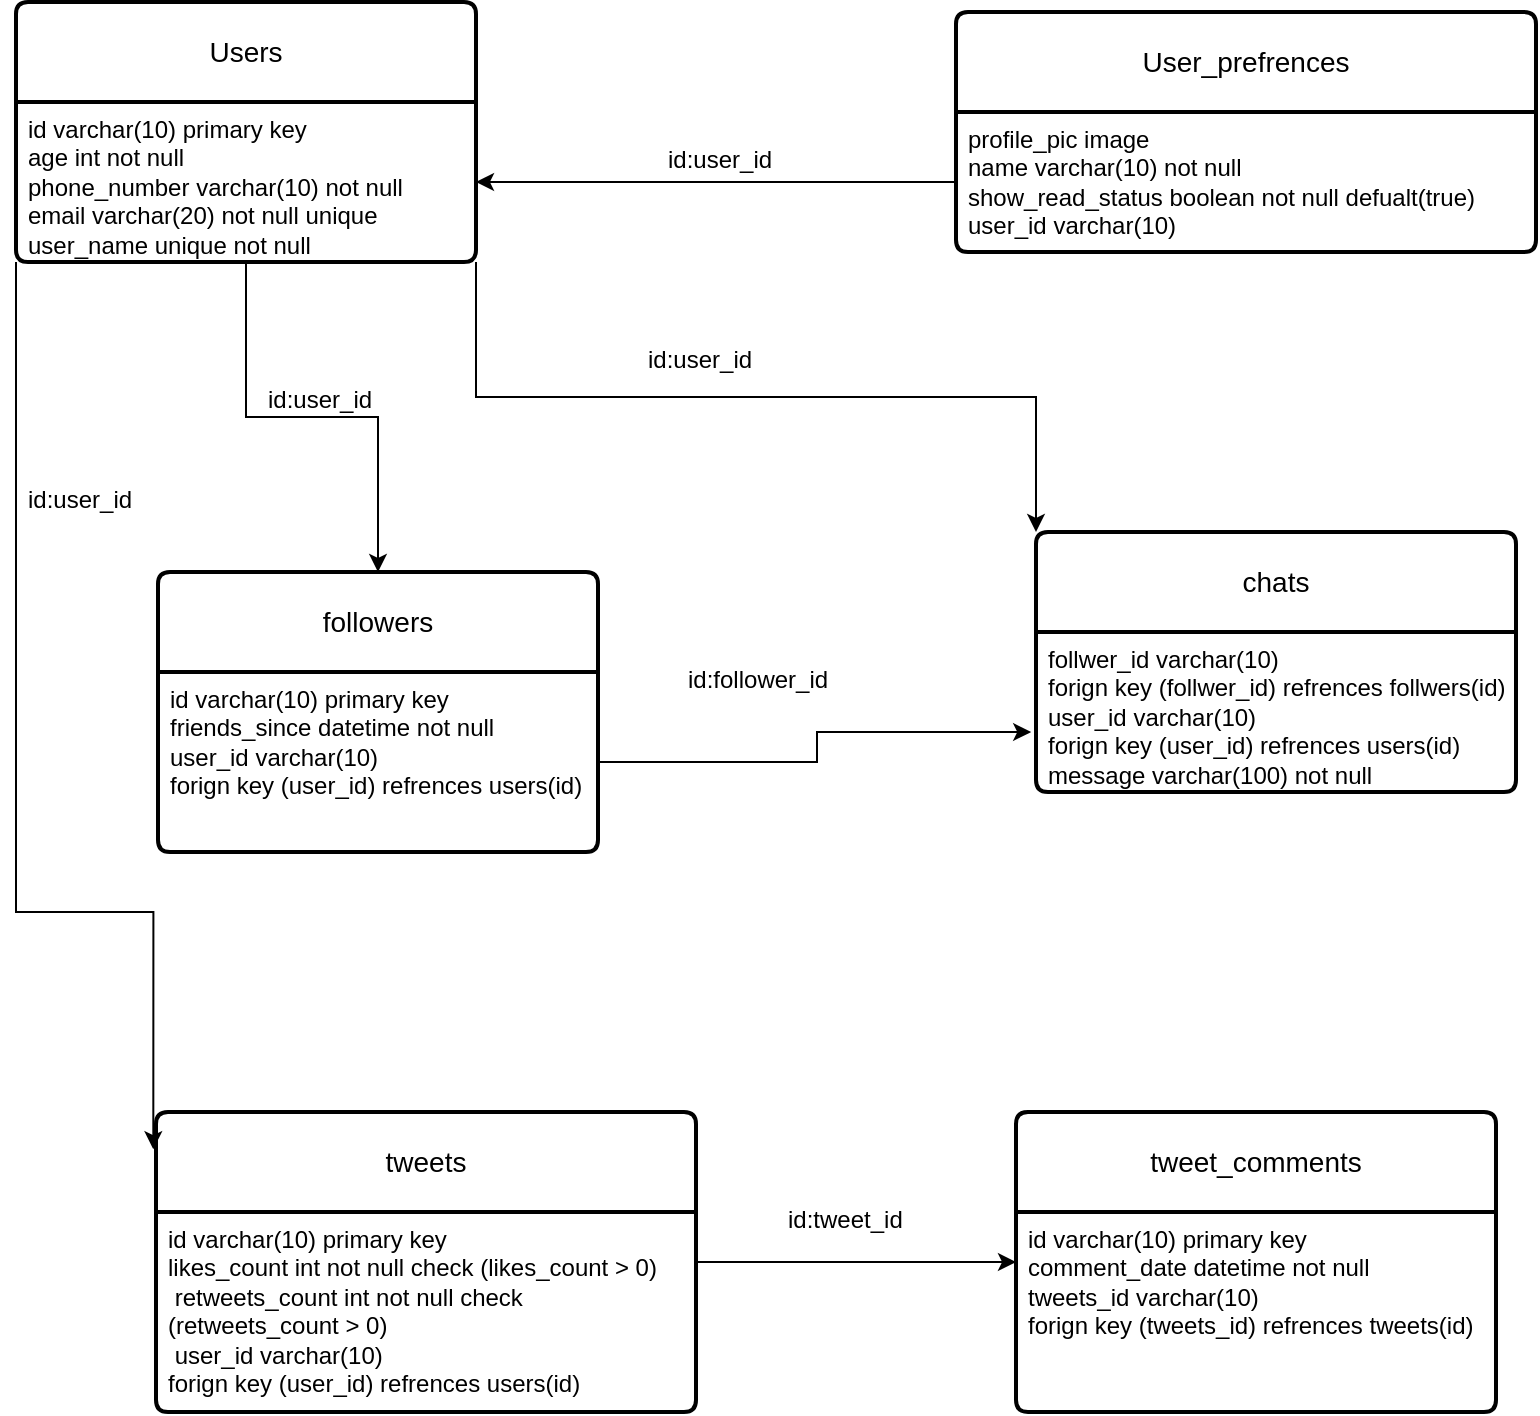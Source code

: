 <mxfile version="26.1.1">
  <diagram name="Page-1" id="5sKYIhL3RmwZ1YFvMS--">
    <mxGraphModel dx="1969" dy="935" grid="1" gridSize="10" guides="1" tooltips="1" connect="1" arrows="1" fold="1" page="1" pageScale="1" pageWidth="850" pageHeight="1100" math="0" shadow="0">
      <root>
        <mxCell id="0" />
        <mxCell id="1" parent="0" />
        <mxCell id="R1s8RJMTlrpI-1WShA8P-1" value="Users" style="swimlane;childLayout=stackLayout;horizontal=1;startSize=50;horizontalStack=0;rounded=1;fontSize=14;fontStyle=0;strokeWidth=2;resizeParent=0;resizeLast=1;shadow=0;dashed=0;align=center;arcSize=4;whiteSpace=wrap;html=1;" vertex="1" parent="1">
          <mxGeometry x="30" y="65" width="230" height="130" as="geometry" />
        </mxCell>
        <mxCell id="R1s8RJMTlrpI-1WShA8P-2" value="id varchar(10) primary key&lt;br&gt;age int not null&lt;br&gt;phone_number varchar(10) not null&lt;br&gt;email varchar(20) not null unique&lt;br&gt;user_name unique not null" style="align=left;strokeColor=none;fillColor=none;spacingLeft=4;spacingRight=4;fontSize=12;verticalAlign=top;resizable=0;rotatable=0;part=1;html=1;whiteSpace=wrap;" vertex="1" parent="R1s8RJMTlrpI-1WShA8P-1">
          <mxGeometry y="50" width="230" height="80" as="geometry" />
        </mxCell>
        <mxCell id="R1s8RJMTlrpI-1WShA8P-3" value="User_prefrences" style="swimlane;childLayout=stackLayout;horizontal=1;startSize=50;horizontalStack=0;rounded=1;fontSize=14;fontStyle=0;strokeWidth=2;resizeParent=0;resizeLast=1;shadow=0;dashed=0;align=center;arcSize=4;whiteSpace=wrap;html=1;" vertex="1" parent="1">
          <mxGeometry x="500" y="70" width="290" height="120" as="geometry" />
        </mxCell>
        <mxCell id="R1s8RJMTlrpI-1WShA8P-4" value="profile_pic image&lt;br&gt;name varchar(10) not null&lt;br&gt;show_read_status boolean not null defualt(true)&lt;br&gt;user_id varchar(10)&lt;div&gt;&lt;br&gt;&lt;/div&gt;" style="align=left;strokeColor=none;fillColor=none;spacingLeft=4;spacingRight=4;fontSize=12;verticalAlign=top;resizable=0;rotatable=0;part=1;html=1;whiteSpace=wrap;" vertex="1" parent="R1s8RJMTlrpI-1WShA8P-3">
          <mxGeometry y="50" width="290" height="70" as="geometry" />
        </mxCell>
        <mxCell id="R1s8RJMTlrpI-1WShA8P-8" value="followers" style="swimlane;childLayout=stackLayout;horizontal=1;startSize=50;horizontalStack=0;rounded=1;fontSize=14;fontStyle=0;strokeWidth=2;resizeParent=0;resizeLast=1;shadow=0;dashed=0;align=center;arcSize=4;whiteSpace=wrap;html=1;" vertex="1" parent="1">
          <mxGeometry x="101" y="350" width="220" height="140" as="geometry" />
        </mxCell>
        <mxCell id="R1s8RJMTlrpI-1WShA8P-9" value="id varchar(10) primary key&lt;br&gt;friends_since datetime not null&lt;br&gt;user_id varchar(10)&lt;br&gt;forign key (user_id) refrences users(id)" style="align=left;strokeColor=none;fillColor=none;spacingLeft=4;spacingRight=4;fontSize=12;verticalAlign=top;resizable=0;rotatable=0;part=1;html=1;whiteSpace=wrap;" vertex="1" parent="R1s8RJMTlrpI-1WShA8P-8">
          <mxGeometry y="50" width="220" height="90" as="geometry" />
        </mxCell>
        <mxCell id="R1s8RJMTlrpI-1WShA8P-10" value="chats" style="swimlane;childLayout=stackLayout;horizontal=1;startSize=50;horizontalStack=0;rounded=1;fontSize=14;fontStyle=0;strokeWidth=2;resizeParent=0;resizeLast=1;shadow=0;dashed=0;align=center;arcSize=4;whiteSpace=wrap;html=1;" vertex="1" parent="1">
          <mxGeometry x="540" y="330" width="240" height="130" as="geometry" />
        </mxCell>
        <mxCell id="R1s8RJMTlrpI-1WShA8P-11" value="follwer_id varchar(10)&lt;br&gt;forign key (follwer_id) refrences follwers(id) user_id varchar(10)&lt;br&gt;&lt;div&gt;forign key (user_id) refrences users(id)&lt;/div&gt;&lt;div&gt;message varchar(100) not null&lt;/div&gt;&lt;div&gt;&lt;br&gt;&lt;/div&gt;" style="align=left;strokeColor=none;fillColor=none;spacingLeft=4;spacingRight=4;fontSize=12;verticalAlign=top;resizable=0;rotatable=0;part=1;html=1;whiteSpace=wrap;" vertex="1" parent="R1s8RJMTlrpI-1WShA8P-10">
          <mxGeometry y="50" width="240" height="80" as="geometry" />
        </mxCell>
        <mxCell id="R1s8RJMTlrpI-1WShA8P-12" value="tweets" style="swimlane;childLayout=stackLayout;horizontal=1;startSize=50;horizontalStack=0;rounded=1;fontSize=14;fontStyle=0;strokeWidth=2;resizeParent=0;resizeLast=1;shadow=0;dashed=0;align=center;arcSize=4;whiteSpace=wrap;html=1;" vertex="1" parent="1">
          <mxGeometry x="100" y="620" width="270" height="150" as="geometry" />
        </mxCell>
        <mxCell id="R1s8RJMTlrpI-1WShA8P-13" value="id varchar(10) primary key&lt;br&gt;likes_count int not null check (likes_count &amp;gt; 0)&lt;br&gt;&amp;nbsp;retweets_count int not null check (retweets_count &amp;gt; 0)&lt;br&gt;&amp;nbsp;user_id varchar(10)&lt;br&gt;forign key (user_id) refrences users(id)" style="align=left;strokeColor=none;fillColor=none;spacingLeft=4;spacingRight=4;fontSize=12;verticalAlign=top;resizable=0;rotatable=0;part=1;html=1;whiteSpace=wrap;" vertex="1" parent="R1s8RJMTlrpI-1WShA8P-12">
          <mxGeometry y="50" width="270" height="100" as="geometry" />
        </mxCell>
        <mxCell id="R1s8RJMTlrpI-1WShA8P-14" value="tweet_comments" style="swimlane;childLayout=stackLayout;horizontal=1;startSize=50;horizontalStack=0;rounded=1;fontSize=14;fontStyle=0;strokeWidth=2;resizeParent=0;resizeLast=1;shadow=0;dashed=0;align=center;arcSize=4;whiteSpace=wrap;html=1;" vertex="1" parent="1">
          <mxGeometry x="530" y="620" width="240" height="150" as="geometry" />
        </mxCell>
        <mxCell id="R1s8RJMTlrpI-1WShA8P-15" value="id varchar(10) primary key&lt;br&gt;comment_date datetime not null&lt;br&gt;tweets_id varchar(10)&lt;br&gt;forign key (tweets_id) refrences tweets(id)&lt;br&gt;&lt;br&gt;&lt;div&gt;&lt;br&gt;&lt;/div&gt;" style="align=left;strokeColor=none;fillColor=none;spacingLeft=4;spacingRight=4;fontSize=12;verticalAlign=top;resizable=0;rotatable=0;part=1;html=1;whiteSpace=wrap;" vertex="1" parent="R1s8RJMTlrpI-1WShA8P-14">
          <mxGeometry y="50" width="240" height="100" as="geometry" />
        </mxCell>
        <mxCell id="R1s8RJMTlrpI-1WShA8P-17" style="edgeStyle=orthogonalEdgeStyle;rounded=0;orthogonalLoop=1;jettySize=auto;html=1;exitX=0;exitY=0.5;exitDx=0;exitDy=0;entryX=1;entryY=0.5;entryDx=0;entryDy=0;" edge="1" parent="1" source="R1s8RJMTlrpI-1WShA8P-4" target="R1s8RJMTlrpI-1WShA8P-2">
          <mxGeometry relative="1" as="geometry" />
        </mxCell>
        <mxCell id="R1s8RJMTlrpI-1WShA8P-18" value="id:user_id" style="text;strokeColor=none;fillColor=none;spacingLeft=4;spacingRight=4;overflow=hidden;rotatable=0;points=[[0,0.5],[1,0.5]];portConstraint=eastwest;fontSize=12;whiteSpace=wrap;html=1;" vertex="1" parent="1">
          <mxGeometry x="350" y="130" width="100" height="20" as="geometry" />
        </mxCell>
        <mxCell id="R1s8RJMTlrpI-1WShA8P-22" style="edgeStyle=orthogonalEdgeStyle;rounded=0;orthogonalLoop=1;jettySize=auto;html=1;exitX=0.5;exitY=1;exitDx=0;exitDy=0;entryX=0.5;entryY=0;entryDx=0;entryDy=0;" edge="1" parent="1" source="R1s8RJMTlrpI-1WShA8P-2" target="R1s8RJMTlrpI-1WShA8P-8">
          <mxGeometry relative="1" as="geometry" />
        </mxCell>
        <mxCell id="R1s8RJMTlrpI-1WShA8P-23" value="id:user_id" style="text;strokeColor=none;fillColor=none;spacingLeft=4;spacingRight=4;overflow=hidden;rotatable=0;points=[[0,0.5],[1,0.5]];portConstraint=eastwest;fontSize=12;whiteSpace=wrap;html=1;" vertex="1" parent="1">
          <mxGeometry x="150" y="250" width="80" height="40" as="geometry" />
        </mxCell>
        <mxCell id="R1s8RJMTlrpI-1WShA8P-26" style="edgeStyle=orthogonalEdgeStyle;rounded=0;orthogonalLoop=1;jettySize=auto;html=1;exitX=1;exitY=0.5;exitDx=0;exitDy=0;entryX=-0.01;entryY=0.625;entryDx=0;entryDy=0;entryPerimeter=0;" edge="1" parent="1" source="R1s8RJMTlrpI-1WShA8P-9" target="R1s8RJMTlrpI-1WShA8P-11">
          <mxGeometry relative="1" as="geometry" />
        </mxCell>
        <mxCell id="R1s8RJMTlrpI-1WShA8P-27" style="edgeStyle=orthogonalEdgeStyle;rounded=0;orthogonalLoop=1;jettySize=auto;html=1;exitX=1;exitY=1;exitDx=0;exitDy=0;entryX=0;entryY=0;entryDx=0;entryDy=0;" edge="1" parent="1" source="R1s8RJMTlrpI-1WShA8P-2" target="R1s8RJMTlrpI-1WShA8P-10">
          <mxGeometry relative="1" as="geometry" />
        </mxCell>
        <mxCell id="R1s8RJMTlrpI-1WShA8P-28" value="id:user_id" style="text;strokeColor=none;fillColor=none;spacingLeft=4;spacingRight=4;overflow=hidden;rotatable=0;points=[[0,0.5],[1,0.5]];portConstraint=eastwest;fontSize=12;whiteSpace=wrap;html=1;" vertex="1" parent="1">
          <mxGeometry x="340" y="230" width="80" height="40" as="geometry" />
        </mxCell>
        <mxCell id="R1s8RJMTlrpI-1WShA8P-32" value="id:follower_id" style="text;strokeColor=none;fillColor=none;spacingLeft=4;spacingRight=4;overflow=hidden;rotatable=0;points=[[0,0.5],[1,0.5]];portConstraint=eastwest;fontSize=12;whiteSpace=wrap;html=1;" vertex="1" parent="1">
          <mxGeometry x="360" y="390" width="80" height="40" as="geometry" />
        </mxCell>
        <mxCell id="R1s8RJMTlrpI-1WShA8P-33" style="edgeStyle=orthogonalEdgeStyle;rounded=0;orthogonalLoop=1;jettySize=auto;html=1;exitX=0;exitY=1;exitDx=0;exitDy=0;entryX=-0.005;entryY=0.124;entryDx=0;entryDy=0;entryPerimeter=0;" edge="1" parent="1" source="R1s8RJMTlrpI-1WShA8P-2" target="R1s8RJMTlrpI-1WShA8P-12">
          <mxGeometry relative="1" as="geometry">
            <Array as="points">
              <mxPoint x="30" y="520" />
              <mxPoint x="99" y="520" />
            </Array>
          </mxGeometry>
        </mxCell>
        <mxCell id="R1s8RJMTlrpI-1WShA8P-34" value="id:user_id" style="text;strokeColor=none;fillColor=none;spacingLeft=4;spacingRight=4;overflow=hidden;rotatable=0;points=[[0,0.5],[1,0.5]];portConstraint=eastwest;fontSize=12;whiteSpace=wrap;html=1;" vertex="1" parent="1">
          <mxGeometry x="30" y="300" width="80" height="40" as="geometry" />
        </mxCell>
        <mxCell id="R1s8RJMTlrpI-1WShA8P-35" value="id:tweet_id" style="text;strokeColor=none;fillColor=none;spacingLeft=4;spacingRight=4;overflow=hidden;rotatable=0;points=[[0,0.5],[1,0.5]];portConstraint=eastwest;fontSize=12;whiteSpace=wrap;html=1;" vertex="1" parent="1">
          <mxGeometry x="410" y="660" width="80" height="40" as="geometry" />
        </mxCell>
        <mxCell id="R1s8RJMTlrpI-1WShA8P-36" style="edgeStyle=orthogonalEdgeStyle;rounded=0;orthogonalLoop=1;jettySize=auto;html=1;exitX=1;exitY=0.25;exitDx=0;exitDy=0;entryX=0;entryY=0.25;entryDx=0;entryDy=0;" edge="1" parent="1" source="R1s8RJMTlrpI-1WShA8P-13" target="R1s8RJMTlrpI-1WShA8P-15">
          <mxGeometry relative="1" as="geometry" />
        </mxCell>
      </root>
    </mxGraphModel>
  </diagram>
</mxfile>
